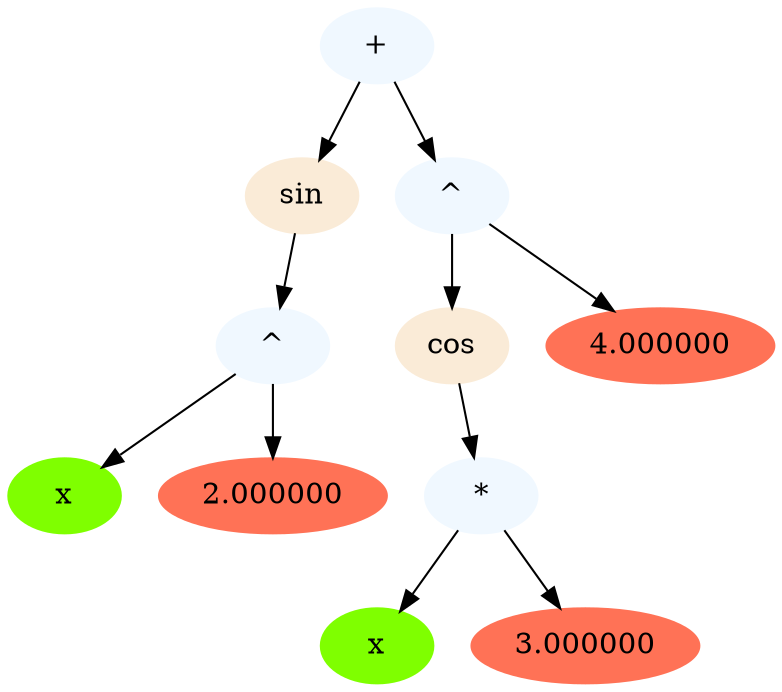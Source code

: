 digraph expression_tree {
v0 [label = "+", style = filled, color = aliceblue]
v1 [label = "^", style = filled, color = aliceblue]
v2 [label = "x", style = filled, color = chartreuse]
v3 [label = "2.000000", style = filled, color = coral1]
v4 [label = "sin", style = filled, color = antiquewhite]
v5 [label = "^", style = filled, color = aliceblue]
v6 [label = "*", style = filled, color = aliceblue]
v7 [label = "x", style = filled, color = chartreuse]
v8 [label = "3.000000", style = filled, color = coral1]
v9 [label = "cos", style = filled, color = antiquewhite]
v10 [label = "4.000000", style = filled, color = coral1]
v0->v4
v0->v5
{rank = same; v4, v5}
v1->v2
v1->v3
{rank = same; v2, v3}
v4->v1
v5->v9
v5->v10
{rank = same; v9, v10}
v6->v7
v6->v8
{rank = same; v7, v8}
v9->v6
}
